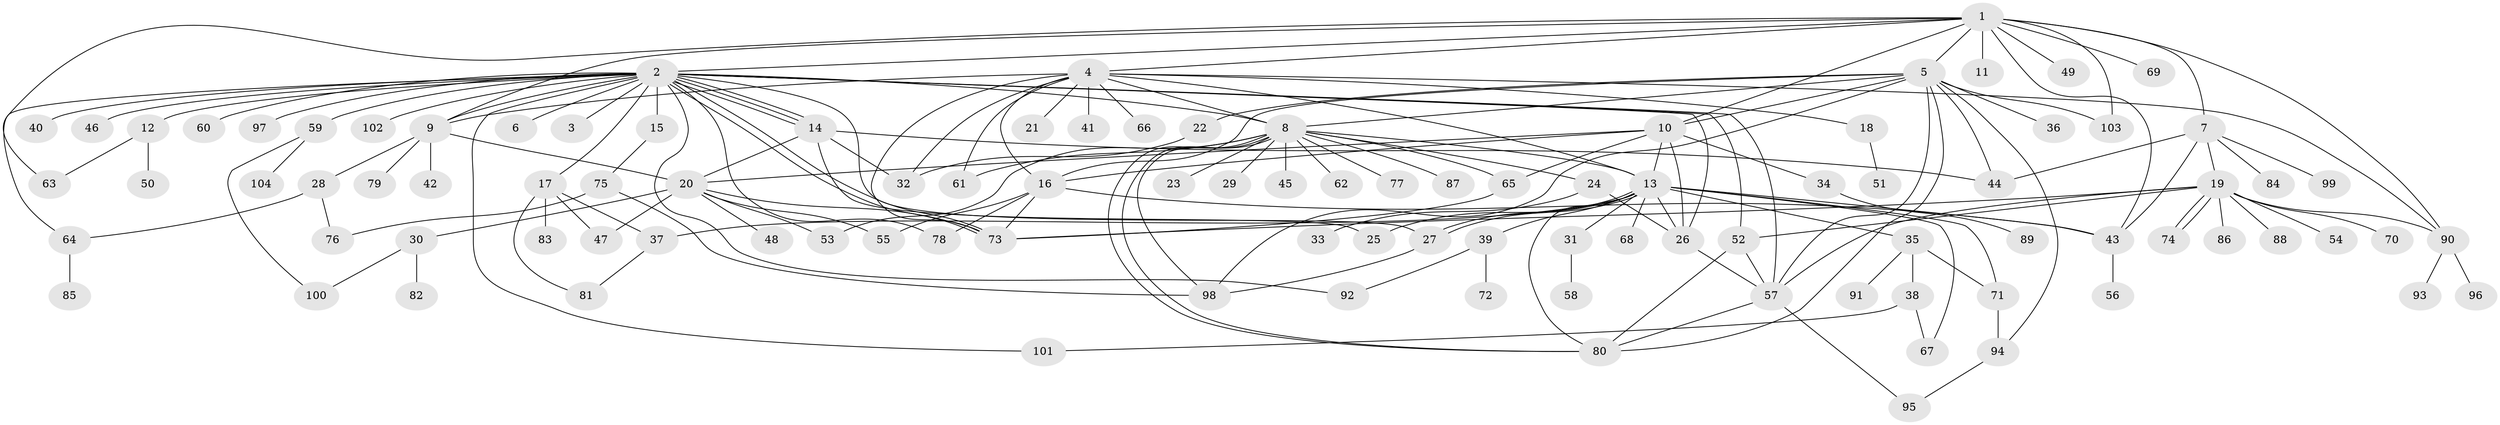 // Generated by graph-tools (version 1.1) at 2025/11/02/27/25 16:11:15]
// undirected, 104 vertices, 170 edges
graph export_dot {
graph [start="1"]
  node [color=gray90,style=filled];
  1;
  2;
  3;
  4;
  5;
  6;
  7;
  8;
  9;
  10;
  11;
  12;
  13;
  14;
  15;
  16;
  17;
  18;
  19;
  20;
  21;
  22;
  23;
  24;
  25;
  26;
  27;
  28;
  29;
  30;
  31;
  32;
  33;
  34;
  35;
  36;
  37;
  38;
  39;
  40;
  41;
  42;
  43;
  44;
  45;
  46;
  47;
  48;
  49;
  50;
  51;
  52;
  53;
  54;
  55;
  56;
  57;
  58;
  59;
  60;
  61;
  62;
  63;
  64;
  65;
  66;
  67;
  68;
  69;
  70;
  71;
  72;
  73;
  74;
  75;
  76;
  77;
  78;
  79;
  80;
  81;
  82;
  83;
  84;
  85;
  86;
  87;
  88;
  89;
  90;
  91;
  92;
  93;
  94;
  95;
  96;
  97;
  98;
  99;
  100;
  101;
  102;
  103;
  104;
  1 -- 2;
  1 -- 4;
  1 -- 5;
  1 -- 7;
  1 -- 9;
  1 -- 10;
  1 -- 11;
  1 -- 43;
  1 -- 49;
  1 -- 63;
  1 -- 69;
  1 -- 90;
  1 -- 103;
  2 -- 3;
  2 -- 6;
  2 -- 8;
  2 -- 9;
  2 -- 12;
  2 -- 14;
  2 -- 14;
  2 -- 14;
  2 -- 15;
  2 -- 17;
  2 -- 26;
  2 -- 27;
  2 -- 40;
  2 -- 46;
  2 -- 52;
  2 -- 57;
  2 -- 59;
  2 -- 60;
  2 -- 64;
  2 -- 73;
  2 -- 73;
  2 -- 78;
  2 -- 92;
  2 -- 97;
  2 -- 101;
  2 -- 102;
  4 -- 8;
  4 -- 9;
  4 -- 13;
  4 -- 16;
  4 -- 18;
  4 -- 21;
  4 -- 32;
  4 -- 41;
  4 -- 61;
  4 -- 66;
  4 -- 73;
  4 -- 90;
  5 -- 8;
  5 -- 10;
  5 -- 16;
  5 -- 22;
  5 -- 36;
  5 -- 44;
  5 -- 57;
  5 -- 80;
  5 -- 94;
  5 -- 98;
  5 -- 103;
  7 -- 19;
  7 -- 43;
  7 -- 44;
  7 -- 84;
  7 -- 99;
  8 -- 13;
  8 -- 23;
  8 -- 24;
  8 -- 29;
  8 -- 45;
  8 -- 53;
  8 -- 61;
  8 -- 62;
  8 -- 65;
  8 -- 77;
  8 -- 80;
  8 -- 80;
  8 -- 87;
  8 -- 98;
  9 -- 20;
  9 -- 28;
  9 -- 42;
  9 -- 79;
  10 -- 13;
  10 -- 16;
  10 -- 20;
  10 -- 26;
  10 -- 34;
  10 -- 65;
  12 -- 50;
  12 -- 63;
  13 -- 25;
  13 -- 26;
  13 -- 27;
  13 -- 27;
  13 -- 31;
  13 -- 35;
  13 -- 37;
  13 -- 39;
  13 -- 43;
  13 -- 67;
  13 -- 68;
  13 -- 71;
  13 -- 80;
  14 -- 20;
  14 -- 25;
  14 -- 32;
  14 -- 44;
  15 -- 75;
  16 -- 43;
  16 -- 55;
  16 -- 73;
  16 -- 78;
  17 -- 37;
  17 -- 47;
  17 -- 81;
  17 -- 83;
  18 -- 51;
  19 -- 52;
  19 -- 54;
  19 -- 57;
  19 -- 70;
  19 -- 73;
  19 -- 74;
  19 -- 74;
  19 -- 86;
  19 -- 88;
  19 -- 90;
  20 -- 30;
  20 -- 47;
  20 -- 48;
  20 -- 53;
  20 -- 55;
  20 -- 73;
  22 -- 32;
  24 -- 26;
  24 -- 33;
  26 -- 57;
  27 -- 98;
  28 -- 64;
  28 -- 76;
  30 -- 82;
  30 -- 100;
  31 -- 58;
  34 -- 89;
  35 -- 38;
  35 -- 71;
  35 -- 91;
  37 -- 81;
  38 -- 67;
  38 -- 101;
  39 -- 72;
  39 -- 92;
  43 -- 56;
  52 -- 57;
  52 -- 80;
  57 -- 80;
  57 -- 95;
  59 -- 100;
  59 -- 104;
  64 -- 85;
  65 -- 73;
  71 -- 94;
  75 -- 76;
  75 -- 98;
  90 -- 93;
  90 -- 96;
  94 -- 95;
}

